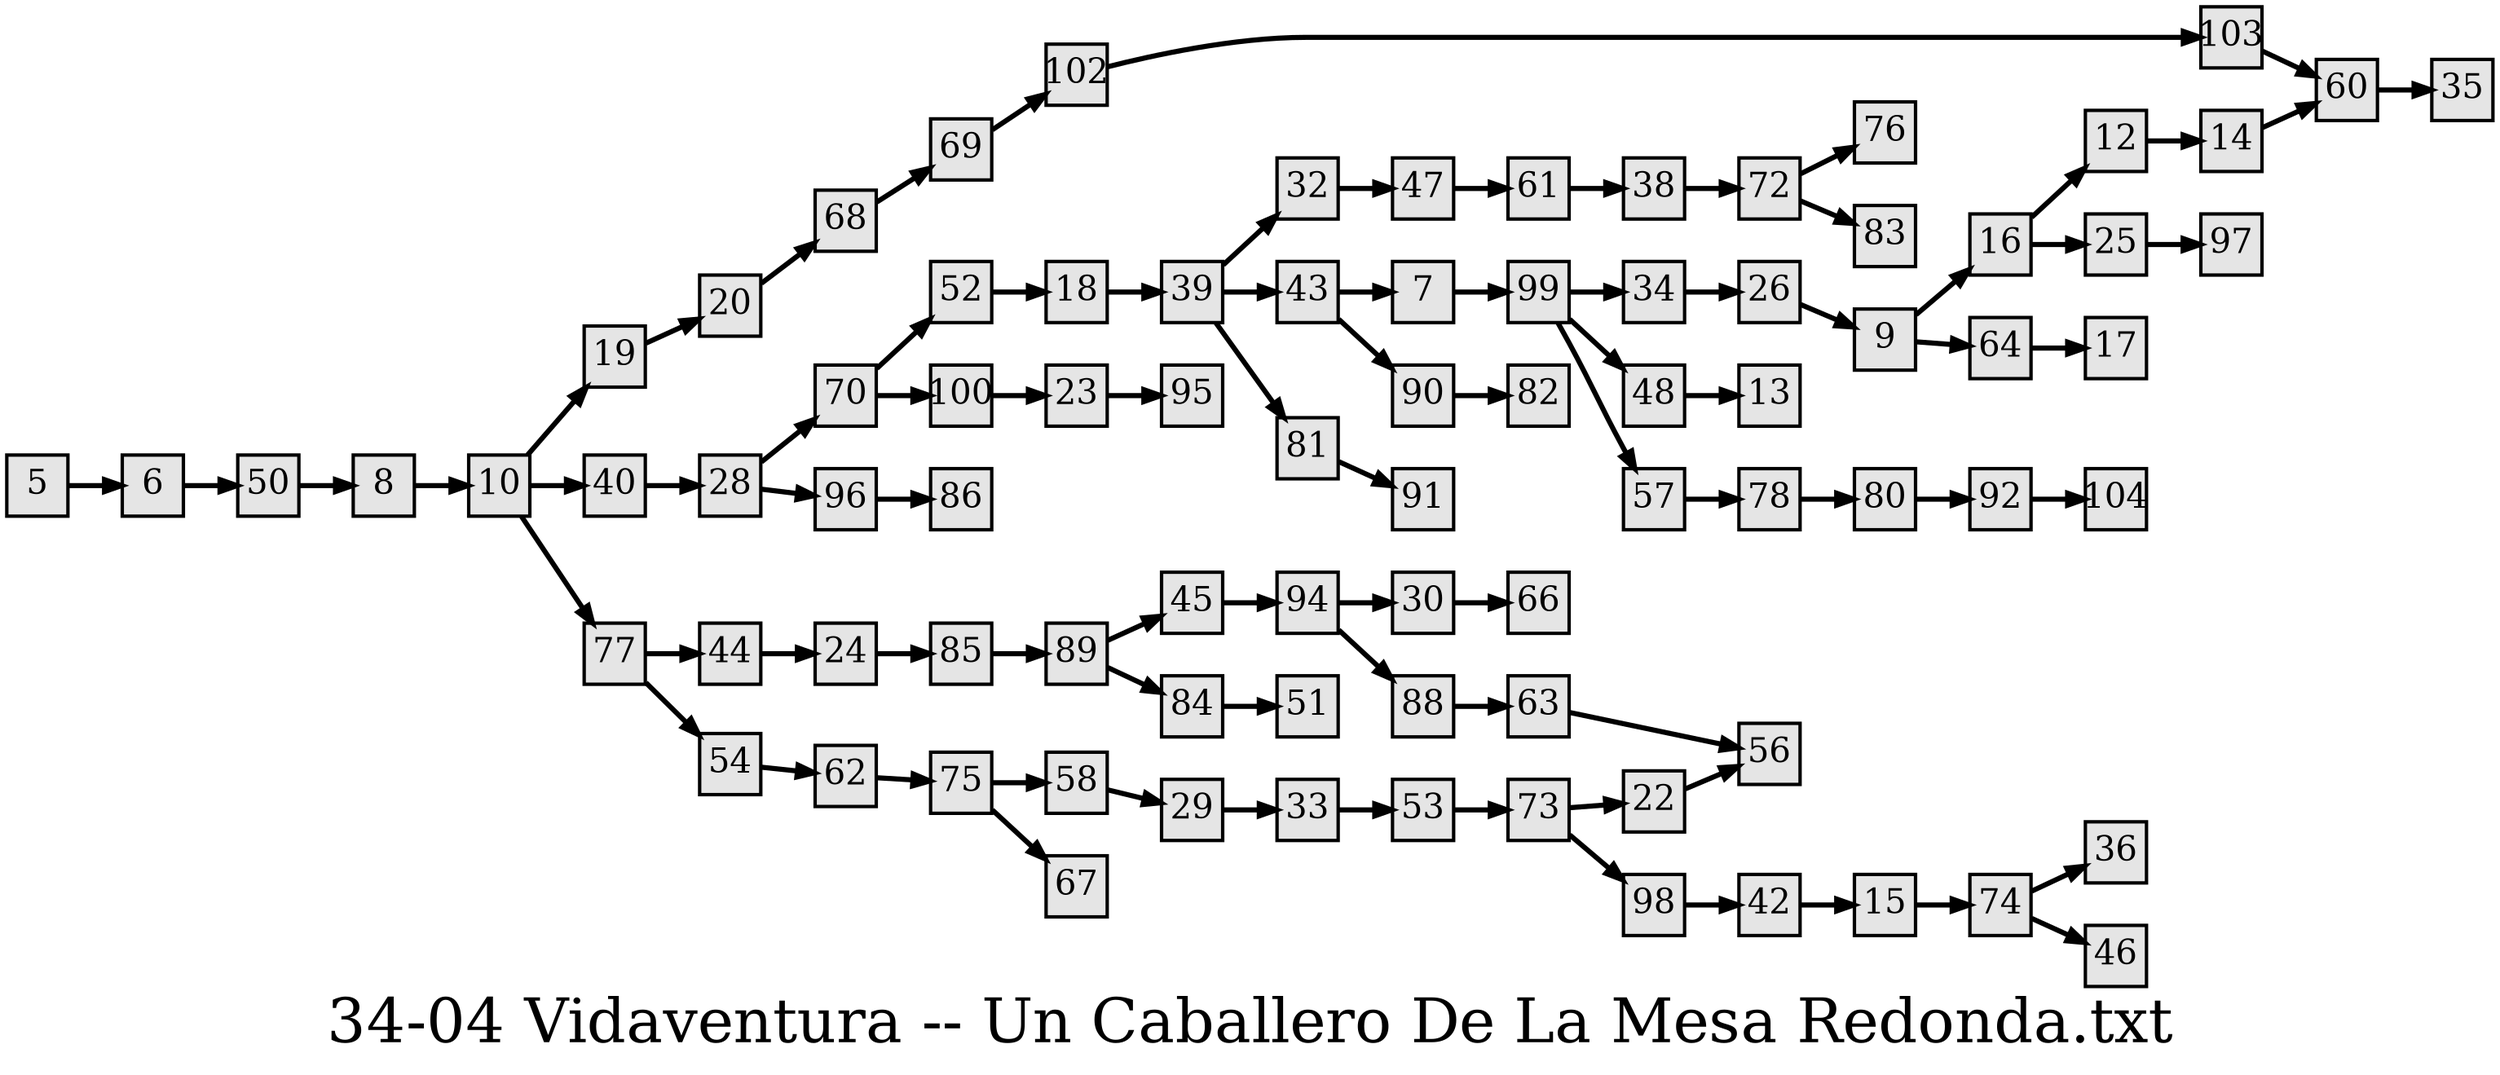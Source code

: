 digraph g{
  graph [ label="34-04 Vidaventura -- Un Caballero De La Mesa Redonda.txt" rankdir=LR, ordering=out, fontsize=36, nodesep="0.35", ranksep="0.45"];
  node  [shape=rect, penwidth=2, fontsize=20, style=filled, fillcolor=grey90, margin="0,0", labelfloat=true, regular=true, fixedsize=true];
  edge  [labelfloat=true, penwidth=3, fontsize=12];
  5 -> 6;
  6 -> 50;
  7 -> 99;
  8 -> 10;
  9 -> 16;
  9 -> 64;
  10 -> 19;
  10 -> 40;
  10 -> 77;
  12 -> 14;
  14 -> 60;
  15 -> 74;
  16 -> 12;
  16 -> 25;
  18 -> 39;
  19 -> 20;
  20 -> 68;
  22 -> 56;
  23 -> 95;
  24 -> 85;
  25 -> 97;
  26 -> 9;
  28 -> 70;
  28 -> 96;
  29 -> 33;
  30 -> 66;
  32 -> 47;
  33 -> 53;
  34 -> 26;
  38 -> 72;
  39 -> 32;
  39 -> 43;
  39 -> 81;
  40 -> 28;
  42 -> 15;
  43 -> 7;
  43 -> 90;
  44 -> 24;
  45 -> 94;
  47 -> 61;
  48 -> 13;
  50 -> 8;
  52 -> 18;
  53 -> 73;
  54 -> 62;
  57 -> 78;
  58 -> 29;
  60 -> 35;
  61 -> 38;
  62 -> 75;
  63 -> 56;
  64 -> 17;
  68 -> 69;
  69 -> 102;
  70 -> 52;
  70 -> 100;
  72 -> 76;
  72 -> 83;
  73 -> 22;
  73 -> 98;
  74 -> 36;
  74 -> 46;
  75 -> 58;
  75 -> 67;
  77 -> 44;
  77 -> 54;
  78 -> 80;
  80 -> 92;
  81 -> 91;
  84 -> 51;
  85 -> 89;
  88 -> 63;
  89 -> 45;
  89 -> 84;
  90 -> 82;
  92 -> 104;
  94 -> 30;
  94 -> 88;
  96 -> 86;
  98 -> 42;
  99 -> 34;
  99 -> 48;
  99 -> 57;
  100 -> 23;
  102 -> 103;
  103 -> 60;
}


